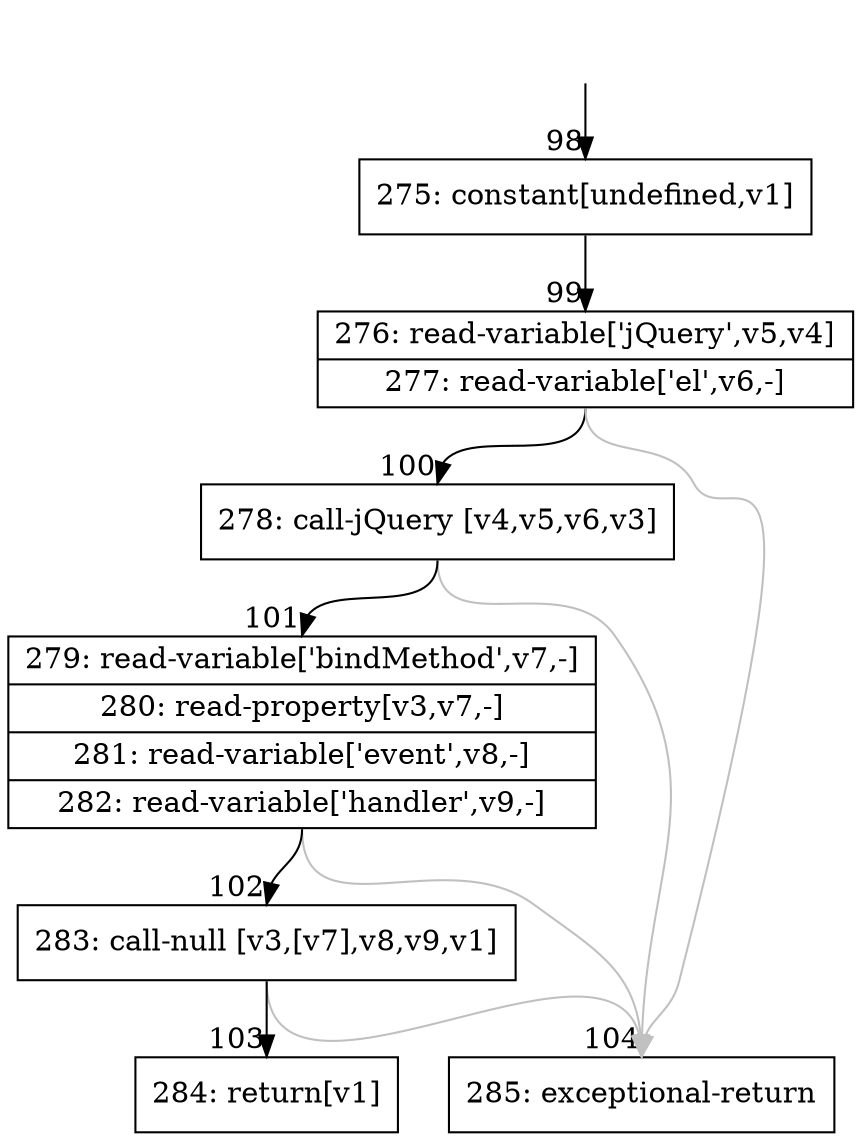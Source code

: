 digraph {
rankdir="TD"
BB_entry11[shape=none,label=""];
BB_entry11 -> BB98 [tailport=s, headport=n, headlabel="    98"]
BB98 [shape=record label="{275: constant[undefined,v1]}" ] 
BB98 -> BB99 [tailport=s, headport=n, headlabel="      99"]
BB99 [shape=record label="{276: read-variable['jQuery',v5,v4]|277: read-variable['el',v6,-]}" ] 
BB99 -> BB100 [tailport=s, headport=n, headlabel="      100"]
BB99 -> BB104 [tailport=s, headport=n, color=gray, headlabel="      104"]
BB100 [shape=record label="{278: call-jQuery [v4,v5,v6,v3]}" ] 
BB100 -> BB101 [tailport=s, headport=n, headlabel="      101"]
BB100 -> BB104 [tailport=s, headport=n, color=gray]
BB101 [shape=record label="{279: read-variable['bindMethod',v7,-]|280: read-property[v3,v7,-]|281: read-variable['event',v8,-]|282: read-variable['handler',v9,-]}" ] 
BB101 -> BB102 [tailport=s, headport=n, headlabel="      102"]
BB101 -> BB104 [tailport=s, headport=n, color=gray]
BB102 [shape=record label="{283: call-null [v3,[v7],v8,v9,v1]}" ] 
BB102 -> BB103 [tailport=s, headport=n, headlabel="      103"]
BB102 -> BB104 [tailport=s, headport=n, color=gray]
BB103 [shape=record label="{284: return[v1]}" ] 
BB104 [shape=record label="{285: exceptional-return}" ] 
//#$~ 79
}
